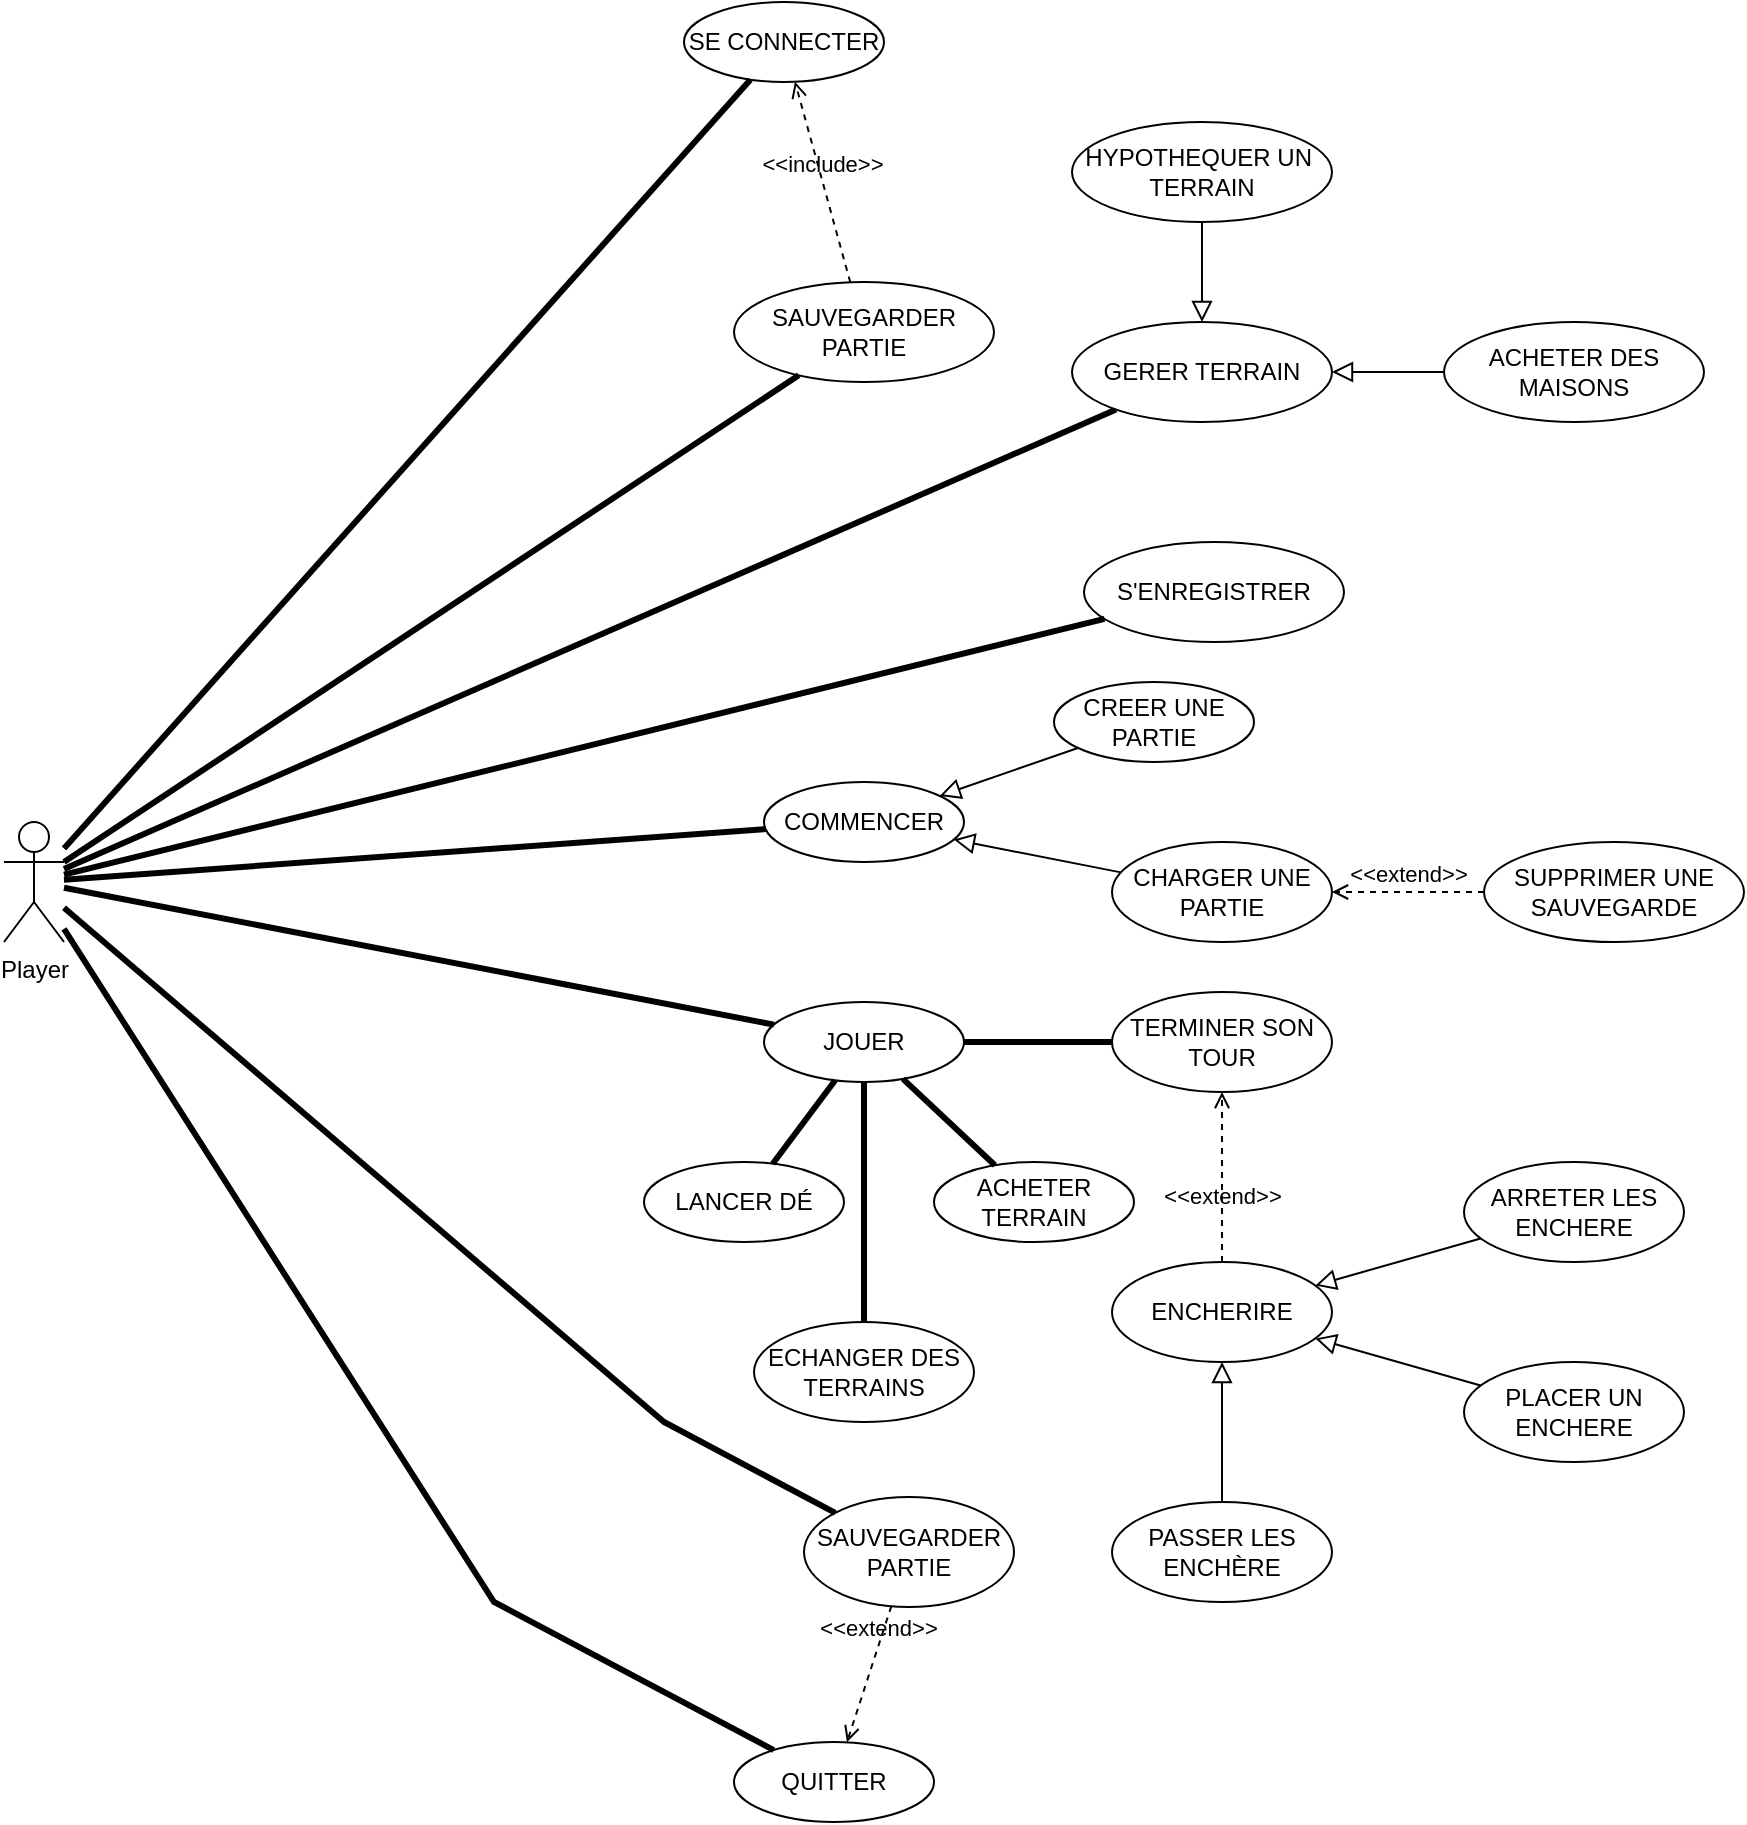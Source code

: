 <mxfile version="22.1.17" type="github">
  <diagram name="Page-1" id="BdnaathCdS6v5_qcSxWo">
    <mxGraphModel dx="2533" dy="2249" grid="1" gridSize="10" guides="1" tooltips="1" connect="1" arrows="1" fold="1" page="1" pageScale="1" pageWidth="827" pageHeight="1169" math="0" shadow="0">
      <root>
        <mxCell id="0" />
        <mxCell id="1" parent="0" />
        <mxCell id="ux4w96LhOhkR_cCdYGw1-1" value="Player" style="shape=umlActor;verticalLabelPosition=bottom;verticalAlign=top;html=1;outlineConnect=0;" vertex="1" parent="1">
          <mxGeometry x="-140" y="360" width="30" height="60" as="geometry" />
        </mxCell>
        <mxCell id="ux4w96LhOhkR_cCdYGw1-5" value="CREER UNE PARTIE" style="ellipse;whiteSpace=wrap;html=1;" vertex="1" parent="1">
          <mxGeometry x="385" y="290" width="100" height="40" as="geometry" />
        </mxCell>
        <mxCell id="ux4w96LhOhkR_cCdYGw1-6" value="COMMENCER" style="ellipse;whiteSpace=wrap;html=1;" vertex="1" parent="1">
          <mxGeometry x="240" y="340" width="100" height="40" as="geometry" />
        </mxCell>
        <mxCell id="ux4w96LhOhkR_cCdYGw1-7" value="CHARGER UNE PARTIE" style="ellipse;whiteSpace=wrap;html=1;" vertex="1" parent="1">
          <mxGeometry x="414" y="370" width="110" height="50" as="geometry" />
        </mxCell>
        <mxCell id="ux4w96LhOhkR_cCdYGw1-8" value="" style="endArrow=none;startArrow=none;endFill=0;startFill=0;endSize=8;html=1;verticalAlign=bottom;labelBackgroundColor=none;strokeWidth=3;rounded=0;" edge="1" parent="1" source="ux4w96LhOhkR_cCdYGw1-1" target="ux4w96LhOhkR_cCdYGw1-6">
          <mxGeometry width="160" relative="1" as="geometry">
            <mxPoint x="210" y="320" as="sourcePoint" />
            <mxPoint x="370" y="320" as="targetPoint" />
          </mxGeometry>
        </mxCell>
        <mxCell id="ux4w96LhOhkR_cCdYGw1-9" value="" style="endArrow=block;html=1;rounded=0;align=center;verticalAlign=bottom;endFill=0;labelBackgroundColor=none;endSize=8;" edge="1" parent="1" source="ux4w96LhOhkR_cCdYGw1-5" target="ux4w96LhOhkR_cCdYGw1-6">
          <mxGeometry relative="1" as="geometry">
            <mxPoint x="210" y="320" as="sourcePoint" />
            <mxPoint x="370" y="320" as="targetPoint" />
          </mxGeometry>
        </mxCell>
        <mxCell id="ux4w96LhOhkR_cCdYGw1-10" value="" style="resizable=0;html=1;align=center;verticalAlign=top;labelBackgroundColor=none;" connectable="0" vertex="1" parent="ux4w96LhOhkR_cCdYGw1-9">
          <mxGeometry relative="1" as="geometry" />
        </mxCell>
        <mxCell id="ux4w96LhOhkR_cCdYGw1-11" value="" style="endArrow=block;html=1;rounded=0;align=center;verticalAlign=bottom;endFill=0;labelBackgroundColor=none;endSize=8;" edge="1" parent="1" source="ux4w96LhOhkR_cCdYGw1-7" target="ux4w96LhOhkR_cCdYGw1-6">
          <mxGeometry relative="1" as="geometry">
            <mxPoint x="490" y="334" as="sourcePoint" />
            <mxPoint x="414" y="380" as="targetPoint" />
          </mxGeometry>
        </mxCell>
        <mxCell id="ux4w96LhOhkR_cCdYGw1-12" value="" style="resizable=0;html=1;align=center;verticalAlign=top;labelBackgroundColor=none;" connectable="0" vertex="1" parent="ux4w96LhOhkR_cCdYGw1-11">
          <mxGeometry relative="1" as="geometry" />
        </mxCell>
        <mxCell id="ux4w96LhOhkR_cCdYGw1-13" value="SAUVEGARDER PARTIE" style="ellipse;whiteSpace=wrap;html=1;" vertex="1" parent="1">
          <mxGeometry x="225" y="90" width="130" height="50" as="geometry" />
        </mxCell>
        <mxCell id="ux4w96LhOhkR_cCdYGw1-14" value="" style="endArrow=none;startArrow=none;endFill=0;startFill=0;endSize=8;html=1;verticalAlign=bottom;labelBackgroundColor=none;strokeWidth=3;rounded=0;" edge="1" parent="1" source="ux4w96LhOhkR_cCdYGw1-1" target="ux4w96LhOhkR_cCdYGw1-13">
          <mxGeometry width="160" relative="1" as="geometry">
            <mxPoint x="140" y="310" as="sourcePoint" />
            <mxPoint x="260" y="310" as="targetPoint" />
          </mxGeometry>
        </mxCell>
        <mxCell id="ux4w96LhOhkR_cCdYGw1-15" value="SE CONNECTER" style="ellipse;whiteSpace=wrap;html=1;" vertex="1" parent="1">
          <mxGeometry x="200" y="-50" width="100" height="40" as="geometry" />
        </mxCell>
        <mxCell id="ux4w96LhOhkR_cCdYGw1-16" value="&amp;lt;&amp;lt;include&amp;gt;&amp;gt;" style="html=1;verticalAlign=bottom;labelBackgroundColor=none;endArrow=open;endFill=0;dashed=1;rounded=0;" edge="1" parent="1" source="ux4w96LhOhkR_cCdYGw1-13" target="ux4w96LhOhkR_cCdYGw1-15">
          <mxGeometry width="160" relative="1" as="geometry">
            <mxPoint x="210" y="320" as="sourcePoint" />
            <mxPoint x="370" y="320" as="targetPoint" />
          </mxGeometry>
        </mxCell>
        <mxCell id="ux4w96LhOhkR_cCdYGw1-17" value="S&#39;ENREGISTRER" style="ellipse;whiteSpace=wrap;html=1;" vertex="1" parent="1">
          <mxGeometry x="400" y="220" width="130" height="50" as="geometry" />
        </mxCell>
        <mxCell id="ux4w96LhOhkR_cCdYGw1-18" value="" style="endArrow=none;startArrow=none;endFill=0;startFill=0;endSize=8;html=1;verticalAlign=bottom;labelBackgroundColor=none;strokeWidth=3;rounded=0;" edge="1" parent="1" source="ux4w96LhOhkR_cCdYGw1-1" target="ux4w96LhOhkR_cCdYGw1-17">
          <mxGeometry width="160" relative="1" as="geometry">
            <mxPoint x="130" y="329.13" as="sourcePoint" />
            <mxPoint x="250" y="329.13" as="targetPoint" />
          </mxGeometry>
        </mxCell>
        <mxCell id="ux4w96LhOhkR_cCdYGw1-19" value="" style="endArrow=none;startArrow=none;endFill=0;startFill=0;endSize=8;html=1;verticalAlign=bottom;labelBackgroundColor=none;strokeWidth=3;rounded=0;" edge="1" parent="1" source="ux4w96LhOhkR_cCdYGw1-1" target="ux4w96LhOhkR_cCdYGw1-15">
          <mxGeometry width="160" relative="1" as="geometry">
            <mxPoint x="155" y="307" as="sourcePoint" />
            <mxPoint x="275" y="313" as="targetPoint" />
          </mxGeometry>
        </mxCell>
        <mxCell id="ux4w96LhOhkR_cCdYGw1-20" value="SUPPRIMER UNE SAUVEGARDE" style="ellipse;whiteSpace=wrap;html=1;" vertex="1" parent="1">
          <mxGeometry x="600" y="370" width="130" height="50" as="geometry" />
        </mxCell>
        <mxCell id="ux4w96LhOhkR_cCdYGw1-21" value="&amp;lt;&amp;lt;extend&amp;gt;&amp;gt;" style="html=1;verticalAlign=bottom;labelBackgroundColor=none;endArrow=open;endFill=0;dashed=1;rounded=0;" edge="1" parent="1" source="ux4w96LhOhkR_cCdYGw1-20" target="ux4w96LhOhkR_cCdYGw1-7">
          <mxGeometry width="160" relative="1" as="geometry">
            <mxPoint x="550" y="320" as="sourcePoint" />
            <mxPoint x="710" y="320" as="targetPoint" />
          </mxGeometry>
        </mxCell>
        <mxCell id="ux4w96LhOhkR_cCdYGw1-22" value="JOUER" style="ellipse;whiteSpace=wrap;html=1;" vertex="1" parent="1">
          <mxGeometry x="240" y="450" width="100" height="40" as="geometry" />
        </mxCell>
        <mxCell id="ux4w96LhOhkR_cCdYGw1-23" value="" style="endArrow=none;startArrow=none;endFill=0;startFill=0;endSize=8;html=1;verticalAlign=bottom;labelBackgroundColor=none;strokeWidth=3;rounded=0;" edge="1" parent="1" source="ux4w96LhOhkR_cCdYGw1-1" target="ux4w96LhOhkR_cCdYGw1-22">
          <mxGeometry width="160" relative="1" as="geometry">
            <mxPoint x="160" y="410" as="sourcePoint" />
            <mxPoint x="280" y="416" as="targetPoint" />
          </mxGeometry>
        </mxCell>
        <mxCell id="ux4w96LhOhkR_cCdYGw1-24" value="LANCER DÉ" style="ellipse;whiteSpace=wrap;html=1;" vertex="1" parent="1">
          <mxGeometry x="180" y="530" width="100" height="40" as="geometry" />
        </mxCell>
        <mxCell id="ux4w96LhOhkR_cCdYGw1-25" value="" style="endArrow=none;startArrow=none;endFill=0;startFill=0;endSize=8;html=1;verticalAlign=bottom;labelBackgroundColor=none;strokeWidth=3;rounded=0;" edge="1" parent="1" source="ux4w96LhOhkR_cCdYGw1-22" target="ux4w96LhOhkR_cCdYGw1-24">
          <mxGeometry width="160" relative="1" as="geometry">
            <mxPoint x="180" y="470" as="sourcePoint" />
            <mxPoint x="324" y="563" as="targetPoint" />
          </mxGeometry>
        </mxCell>
        <mxCell id="ux4w96LhOhkR_cCdYGw1-27" value="ACHETER TERRAIN" style="ellipse;whiteSpace=wrap;html=1;" vertex="1" parent="1">
          <mxGeometry x="325" y="530" width="100" height="40" as="geometry" />
        </mxCell>
        <mxCell id="ux4w96LhOhkR_cCdYGw1-28" value="" style="endArrow=none;startArrow=none;endFill=0;startFill=0;endSize=8;html=1;verticalAlign=bottom;labelBackgroundColor=none;strokeWidth=3;rounded=0;" edge="1" parent="1" source="ux4w96LhOhkR_cCdYGw1-22" target="ux4w96LhOhkR_cCdYGw1-27">
          <mxGeometry width="160" relative="1" as="geometry">
            <mxPoint x="460" y="500" as="sourcePoint" />
            <mxPoint x="430" y="560" as="targetPoint" />
          </mxGeometry>
        </mxCell>
        <mxCell id="ux4w96LhOhkR_cCdYGw1-29" value="TERMINER SON TOUR" style="ellipse;whiteSpace=wrap;html=1;" vertex="1" parent="1">
          <mxGeometry x="414" y="445" width="110" height="50" as="geometry" />
        </mxCell>
        <mxCell id="ux4w96LhOhkR_cCdYGw1-30" value="" style="endArrow=none;startArrow=none;endFill=0;startFill=0;endSize=8;html=1;verticalAlign=bottom;labelBackgroundColor=none;strokeWidth=3;rounded=0;" edge="1" parent="1" source="ux4w96LhOhkR_cCdYGw1-22" target="ux4w96LhOhkR_cCdYGw1-29">
          <mxGeometry width="160" relative="1" as="geometry">
            <mxPoint x="400" y="470" as="sourcePoint" />
            <mxPoint x="430" y="532" as="targetPoint" />
          </mxGeometry>
        </mxCell>
        <mxCell id="ux4w96LhOhkR_cCdYGw1-31" value="ENCHERIRE" style="ellipse;whiteSpace=wrap;html=1;" vertex="1" parent="1">
          <mxGeometry x="414" y="580" width="110" height="50" as="geometry" />
        </mxCell>
        <mxCell id="ux4w96LhOhkR_cCdYGw1-33" value="&amp;lt;&amp;lt;extend&amp;gt;&amp;gt;" style="html=1;verticalAlign=bottom;labelBackgroundColor=none;endArrow=open;endFill=0;dashed=1;rounded=0;" edge="1" parent="1" source="ux4w96LhOhkR_cCdYGw1-31" target="ux4w96LhOhkR_cCdYGw1-29">
          <mxGeometry x="-0.429" width="160" relative="1" as="geometry">
            <mxPoint x="625" y="540" as="sourcePoint" />
            <mxPoint x="530" y="540" as="targetPoint" />
            <mxPoint as="offset" />
          </mxGeometry>
        </mxCell>
        <mxCell id="ux4w96LhOhkR_cCdYGw1-34" value="PLACER UN ENCHERE" style="ellipse;whiteSpace=wrap;html=1;" vertex="1" parent="1">
          <mxGeometry x="590" y="630" width="110" height="50" as="geometry" />
        </mxCell>
        <mxCell id="ux4w96LhOhkR_cCdYGw1-35" value="" style="endArrow=block;html=1;rounded=0;align=center;verticalAlign=bottom;endFill=0;labelBackgroundColor=none;endSize=8;" edge="1" parent="1" source="ux4w96LhOhkR_cCdYGw1-34" target="ux4w96LhOhkR_cCdYGw1-31">
          <mxGeometry relative="1" as="geometry">
            <mxPoint x="495" y="675" as="sourcePoint" />
            <mxPoint x="425" y="650" as="targetPoint" />
          </mxGeometry>
        </mxCell>
        <mxCell id="ux4w96LhOhkR_cCdYGw1-36" value="" style="resizable=0;html=1;align=center;verticalAlign=top;labelBackgroundColor=none;" connectable="0" vertex="1" parent="ux4w96LhOhkR_cCdYGw1-35">
          <mxGeometry relative="1" as="geometry" />
        </mxCell>
        <mxCell id="ux4w96LhOhkR_cCdYGw1-37" value="PASSER LES ENCHÈRE" style="ellipse;whiteSpace=wrap;html=1;" vertex="1" parent="1">
          <mxGeometry x="414" y="700" width="110" height="50" as="geometry" />
        </mxCell>
        <mxCell id="ux4w96LhOhkR_cCdYGw1-38" value="" style="endArrow=block;html=1;rounded=0;align=center;verticalAlign=bottom;endFill=0;labelBackgroundColor=none;endSize=8;entryX=0.5;entryY=1;entryDx=0;entryDy=0;" edge="1" parent="1" source="ux4w96LhOhkR_cCdYGw1-37" target="ux4w96LhOhkR_cCdYGw1-31">
          <mxGeometry relative="1" as="geometry">
            <mxPoint x="472" y="700" as="sourcePoint" />
            <mxPoint x="430" y="656" as="targetPoint" />
          </mxGeometry>
        </mxCell>
        <mxCell id="ux4w96LhOhkR_cCdYGw1-39" value="" style="resizable=0;html=1;align=center;verticalAlign=top;labelBackgroundColor=none;" connectable="0" vertex="1" parent="ux4w96LhOhkR_cCdYGw1-38">
          <mxGeometry relative="1" as="geometry" />
        </mxCell>
        <mxCell id="ux4w96LhOhkR_cCdYGw1-42" value="ARRETER LES ENCHERE" style="ellipse;whiteSpace=wrap;html=1;" vertex="1" parent="1">
          <mxGeometry x="590" y="530" width="110" height="50" as="geometry" />
        </mxCell>
        <mxCell id="ux4w96LhOhkR_cCdYGw1-43" value="" style="endArrow=block;html=1;rounded=0;align=center;verticalAlign=bottom;endFill=0;labelBackgroundColor=none;endSize=8;" edge="1" parent="1" source="ux4w96LhOhkR_cCdYGw1-42" target="ux4w96LhOhkR_cCdYGw1-31">
          <mxGeometry relative="1" as="geometry">
            <mxPoint x="642" y="669" as="sourcePoint" />
            <mxPoint x="600" y="625" as="targetPoint" />
          </mxGeometry>
        </mxCell>
        <mxCell id="ux4w96LhOhkR_cCdYGw1-44" value="" style="resizable=0;html=1;align=center;verticalAlign=top;labelBackgroundColor=none;" connectable="0" vertex="1" parent="ux4w96LhOhkR_cCdYGw1-43">
          <mxGeometry relative="1" as="geometry" />
        </mxCell>
        <mxCell id="ux4w96LhOhkR_cCdYGw1-45" value="ECHANGER DES TERRAINS" style="ellipse;whiteSpace=wrap;html=1;" vertex="1" parent="1">
          <mxGeometry x="235" y="610" width="110" height="50" as="geometry" />
        </mxCell>
        <mxCell id="ux4w96LhOhkR_cCdYGw1-46" value="" style="endArrow=none;startArrow=none;endFill=0;startFill=0;endSize=8;html=1;verticalAlign=bottom;labelBackgroundColor=none;strokeWidth=3;rounded=0;" edge="1" parent="1" source="ux4w96LhOhkR_cCdYGw1-22" target="ux4w96LhOhkR_cCdYGw1-45">
          <mxGeometry width="160" relative="1" as="geometry">
            <mxPoint x="304" y="580" as="sourcePoint" />
            <mxPoint x="350" y="624" as="targetPoint" />
          </mxGeometry>
        </mxCell>
        <mxCell id="ux4w96LhOhkR_cCdYGw1-47" value="" style="endArrow=none;startArrow=none;endFill=0;startFill=0;endSize=8;html=1;verticalAlign=bottom;labelBackgroundColor=none;strokeWidth=3;rounded=0;" edge="1" parent="1" source="ux4w96LhOhkR_cCdYGw1-1" target="ux4w96LhOhkR_cCdYGw1-48">
          <mxGeometry width="160" relative="1" as="geometry">
            <mxPoint x="160" y="270" as="sourcePoint" />
            <mxPoint x="453" y="184" as="targetPoint" />
          </mxGeometry>
        </mxCell>
        <mxCell id="ux4w96LhOhkR_cCdYGw1-48" value="GERER TERRAIN" style="ellipse;whiteSpace=wrap;html=1;" vertex="1" parent="1">
          <mxGeometry x="394" y="110" width="130" height="50" as="geometry" />
        </mxCell>
        <mxCell id="ux4w96LhOhkR_cCdYGw1-49" value="HYPOTHEQUER UN&amp;nbsp; TERRAIN" style="ellipse;whiteSpace=wrap;html=1;" vertex="1" parent="1">
          <mxGeometry x="394" y="10" width="130" height="50" as="geometry" />
        </mxCell>
        <mxCell id="ux4w96LhOhkR_cCdYGw1-50" value="" style="endArrow=block;html=1;rounded=0;align=center;verticalAlign=bottom;endFill=0;labelBackgroundColor=none;endSize=8;" edge="1" parent="1" source="ux4w96LhOhkR_cCdYGw1-49" target="ux4w96LhOhkR_cCdYGw1-48">
          <mxGeometry relative="1" as="geometry">
            <mxPoint x="679.5" y="50" as="sourcePoint" />
            <mxPoint x="610.5" y="74" as="targetPoint" />
          </mxGeometry>
        </mxCell>
        <mxCell id="ux4w96LhOhkR_cCdYGw1-51" value="" style="resizable=0;html=1;align=center;verticalAlign=top;labelBackgroundColor=none;" connectable="0" vertex="1" parent="ux4w96LhOhkR_cCdYGw1-50">
          <mxGeometry relative="1" as="geometry" />
        </mxCell>
        <mxCell id="ux4w96LhOhkR_cCdYGw1-52" value="ACHETER DES MAISONS" style="ellipse;whiteSpace=wrap;html=1;" vertex="1" parent="1">
          <mxGeometry x="580" y="110" width="130" height="50" as="geometry" />
        </mxCell>
        <mxCell id="ux4w96LhOhkR_cCdYGw1-53" value="" style="endArrow=block;html=1;rounded=0;align=center;verticalAlign=bottom;endFill=0;labelBackgroundColor=none;endSize=8;" edge="1" parent="1" source="ux4w96LhOhkR_cCdYGw1-52" target="ux4w96LhOhkR_cCdYGw1-48">
          <mxGeometry relative="1" as="geometry">
            <mxPoint x="590" y="60" as="sourcePoint" />
            <mxPoint x="590" y="110" as="targetPoint" />
          </mxGeometry>
        </mxCell>
        <mxCell id="ux4w96LhOhkR_cCdYGw1-54" value="" style="resizable=0;html=1;align=center;verticalAlign=top;labelBackgroundColor=none;" connectable="0" vertex="1" parent="ux4w96LhOhkR_cCdYGw1-53">
          <mxGeometry relative="1" as="geometry" />
        </mxCell>
        <mxCell id="ux4w96LhOhkR_cCdYGw1-55" value="QUITTER" style="ellipse;whiteSpace=wrap;html=1;" vertex="1" parent="1">
          <mxGeometry x="225" y="820" width="100" height="40" as="geometry" />
        </mxCell>
        <mxCell id="ux4w96LhOhkR_cCdYGw1-56" value="" style="endArrow=none;startArrow=none;endFill=0;startFill=0;endSize=8;html=1;verticalAlign=bottom;labelBackgroundColor=none;strokeWidth=3;rounded=0;" edge="1" parent="1" source="ux4w96LhOhkR_cCdYGw1-1" target="ux4w96LhOhkR_cCdYGw1-55">
          <mxGeometry width="160" relative="1" as="geometry">
            <mxPoint x="40" y="558.5" as="sourcePoint" />
            <mxPoint x="184" y="651.5" as="targetPoint" />
            <Array as="points">
              <mxPoint x="105" y="750" />
            </Array>
          </mxGeometry>
        </mxCell>
        <mxCell id="ux4w96LhOhkR_cCdYGw1-57" value="SAUVEGARDER&lt;br&gt;PARTIE" style="ellipse;whiteSpace=wrap;html=1;" vertex="1" parent="1">
          <mxGeometry x="260" y="697.5" width="105" height="55" as="geometry" />
        </mxCell>
        <mxCell id="ux4w96LhOhkR_cCdYGw1-58" value="" style="endArrow=none;startArrow=none;endFill=0;startFill=0;endSize=8;html=1;verticalAlign=bottom;labelBackgroundColor=none;strokeWidth=3;rounded=0;" edge="1" parent="1" source="ux4w96LhOhkR_cCdYGw1-1" target="ux4w96LhOhkR_cCdYGw1-57">
          <mxGeometry width="160" relative="1" as="geometry">
            <mxPoint x="115" y="390" as="sourcePoint" />
            <mxPoint x="245" y="798" as="targetPoint" />
            <Array as="points">
              <mxPoint x="190" y="660" />
            </Array>
          </mxGeometry>
        </mxCell>
        <mxCell id="ux4w96LhOhkR_cCdYGw1-60" value="&amp;lt;&amp;lt;extend&amp;gt;&amp;gt;" style="html=1;verticalAlign=bottom;labelBackgroundColor=none;endArrow=open;endFill=0;dashed=1;rounded=0;" edge="1" parent="1" source="ux4w96LhOhkR_cCdYGw1-57" target="ux4w96LhOhkR_cCdYGw1-55">
          <mxGeometry x="-0.429" width="160" relative="1" as="geometry">
            <mxPoint x="355" y="860" as="sourcePoint" />
            <mxPoint x="355" y="775" as="targetPoint" />
            <mxPoint as="offset" />
          </mxGeometry>
        </mxCell>
      </root>
    </mxGraphModel>
  </diagram>
</mxfile>
